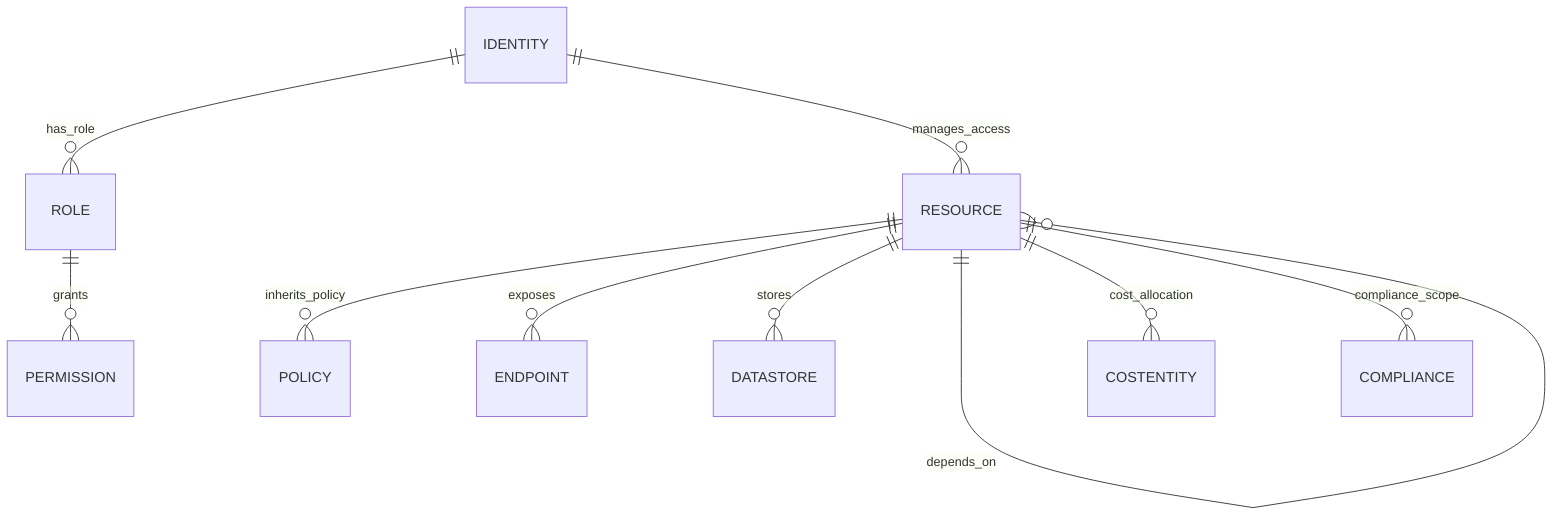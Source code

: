 erDiagram
  RESOURCE ||--o{ POLICY : "inherits_policy"
  IDENTITY ||--o{ ROLE : "has_role"
  ROLE ||--o{ PERMISSION : "grants"
  IDENTITY ||--o{ RESOURCE : "manages_access"
  RESOURCE ||--o{ ENDPOINT : "exposes"
  RESOURCE ||--o{ DATASTORE : "stores"
  RESOURCE ||--o{ RESOURCE : "depends_on"
  RESOURCE ||--o{ COSTENTITY : "cost_allocation"
  RESOURCE ||--o{ COMPLIANCE : "compliance_scope"